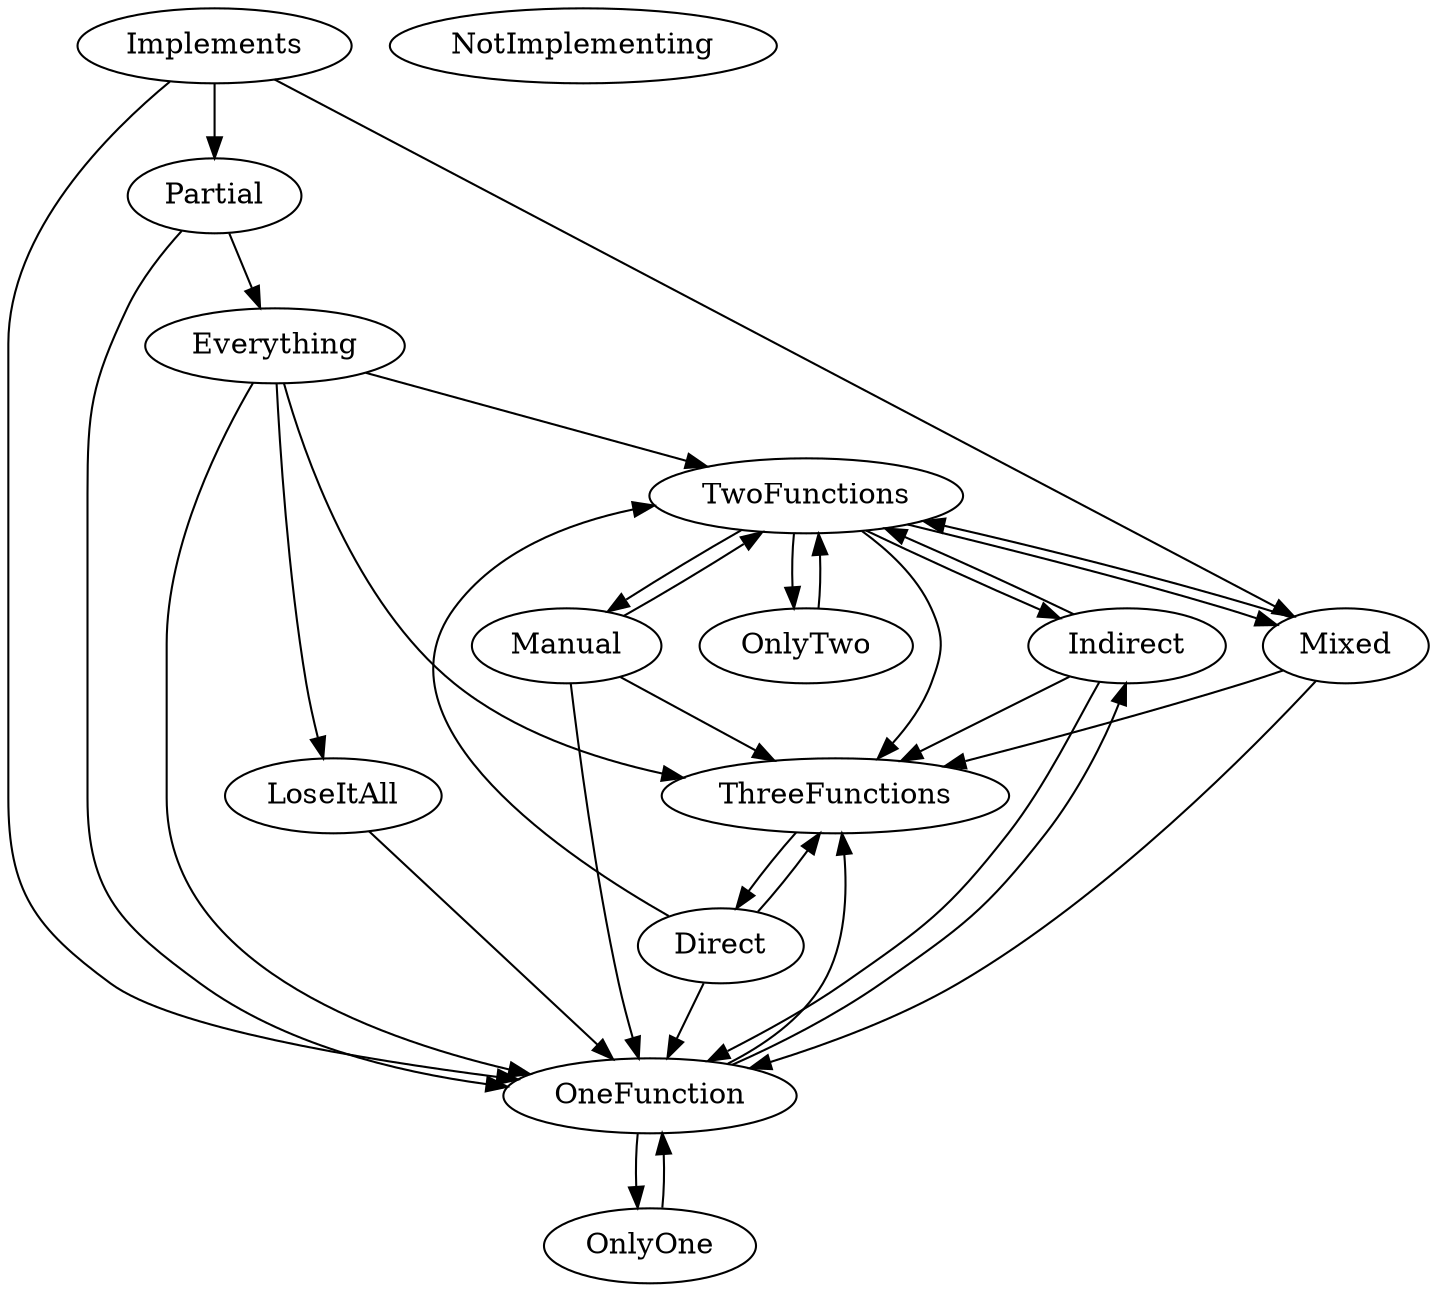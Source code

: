 digraph mixed {
	Implements->Partial;
	TwoFunctions->OnlyTwo;
	Partial->Everything;
	OneFunction->Indirect;
	TwoFunctions->Indirect;
	TwoFunctions->Manual;
	OneFunction->OnlyOne;
	Everything->LoseItAll;
	ThreeFunctions->Direct;
	Implements->Mixed;
	TwoFunctions->Mixed;
	OnlyTwo->TwoFunctions;
	Everything->TwoFunctions;
	Indirect->TwoFunctions;
	Manual->TwoFunctions;
	Direct->TwoFunctions;
	Mixed->TwoFunctions;
	Partial->OneFunction;
	Everything->OneFunction;
	Indirect->OneFunction;
	Manual->OneFunction;
	OnlyOne->OneFunction;
	Implements->OneFunction;
	LoseItAll->OneFunction;
	Direct->OneFunction;
	Mixed->OneFunction;
	OneFunction->ThreeFunctions;
	TwoFunctions->ThreeFunctions;
	Everything->ThreeFunctions;
	Indirect->ThreeFunctions;
	Manual->ThreeFunctions;
	Direct->ThreeFunctions;
	Mixed->ThreeFunctions;
	Direct;
	Everything;
	Implements;
	Indirect;
	LoseItAll;
	Manual;
	Mixed;
	NotImplementing;
	OneFunction;
	OnlyOne;
	OnlyTwo;
	Partial;
	ThreeFunctions;
	TwoFunctions;

}

